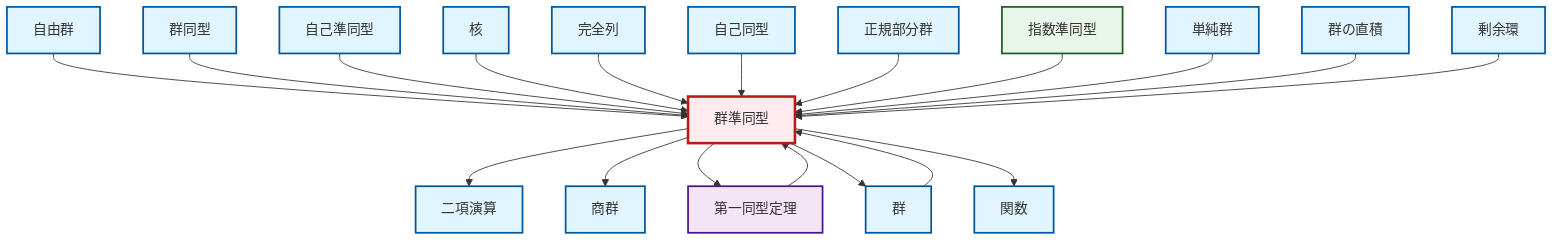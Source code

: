 graph TD
    classDef definition fill:#e1f5fe,stroke:#01579b,stroke-width:2px
    classDef theorem fill:#f3e5f5,stroke:#4a148c,stroke-width:2px
    classDef axiom fill:#fff3e0,stroke:#e65100,stroke-width:2px
    classDef example fill:#e8f5e9,stroke:#1b5e20,stroke-width:2px
    classDef current fill:#ffebee,stroke:#b71c1c,stroke-width:3px
    def-kernel["核"]:::definition
    def-group["群"]:::definition
    def-automorphism["自己同型"]:::definition
    def-exact-sequence["完全列"]:::definition
    def-normal-subgroup["正規部分群"]:::definition
    def-function["関数"]:::definition
    def-quotient-group["商群"]:::definition
    def-free-group["自由群"]:::definition
    def-endomorphism["自己準同型"]:::definition
    def-quotient-ring["剰余環"]:::definition
    def-simple-group["単純群"]:::definition
    thm-first-isomorphism["第一同型定理"]:::theorem
    def-binary-operation["二項演算"]:::definition
    def-direct-product["群の直積"]:::definition
    ex-exponential-homomorphism["指数準同型"]:::example
    def-isomorphism["群同型"]:::definition
    def-homomorphism["群準同型"]:::definition
    def-free-group --> def-homomorphism
    def-isomorphism --> def-homomorphism
    def-endomorphism --> def-homomorphism
    def-kernel --> def-homomorphism
    def-exact-sequence --> def-homomorphism
    def-group --> def-homomorphism
    def-automorphism --> def-homomorphism
    def-homomorphism --> def-binary-operation
    def-normal-subgroup --> def-homomorphism
    def-homomorphism --> def-quotient-group
    def-homomorphism --> thm-first-isomorphism
    def-homomorphism --> def-group
    ex-exponential-homomorphism --> def-homomorphism
    def-simple-group --> def-homomorphism
    def-direct-product --> def-homomorphism
    def-homomorphism --> def-function
    def-quotient-ring --> def-homomorphism
    thm-first-isomorphism --> def-homomorphism
    class def-homomorphism current